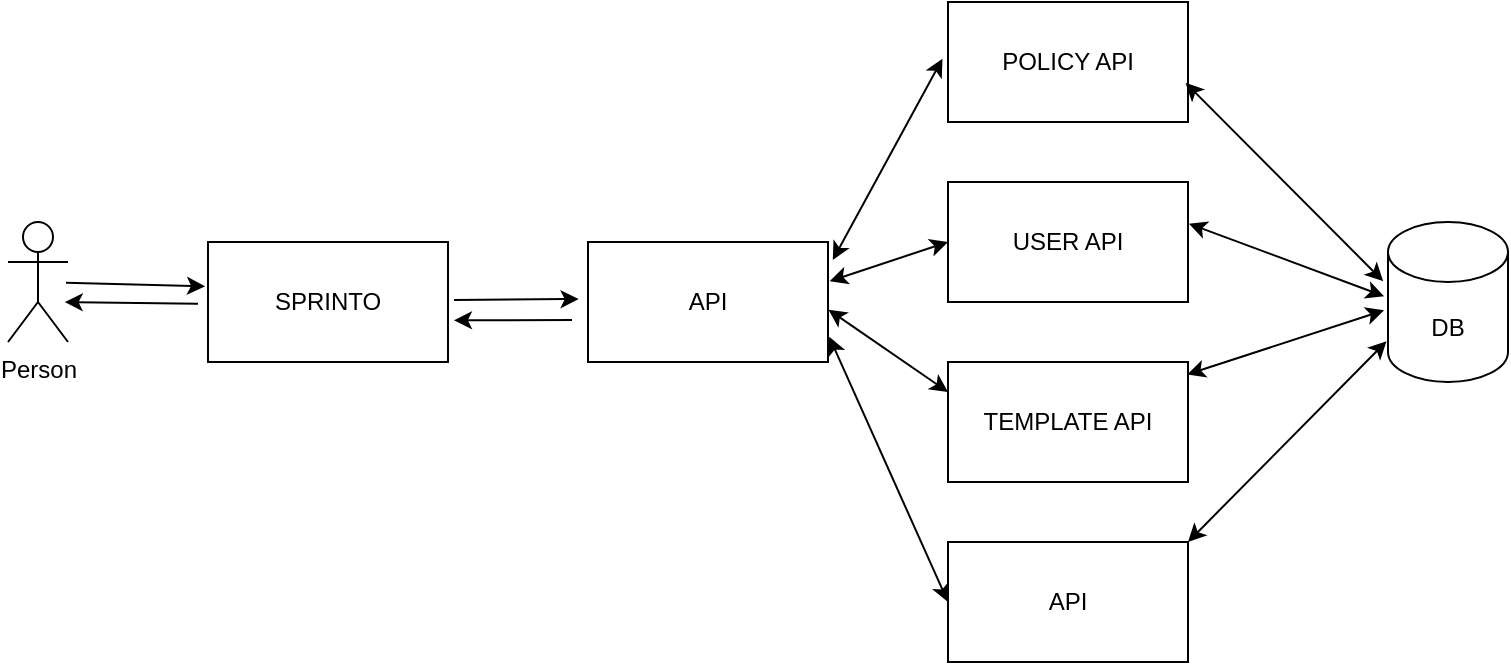 <mxfile version="19.0.0" type="github" pages="2">
  <diagram id="uji4eiZnyf8ZzB4BIE68" name="Page-1">
    <mxGraphModel dx="634" dy="329" grid="1" gridSize="10" guides="1" tooltips="1" connect="1" arrows="1" fold="1" page="1" pageScale="1" pageWidth="850" pageHeight="1100" math="0" shadow="0">
      <root>
        <mxCell id="0" />
        <mxCell id="1" parent="0" />
        <mxCell id="nrLTxZRfDalYQ-48DonA-1" value="Person" style="shape=umlActor;verticalLabelPosition=bottom;verticalAlign=top;html=1;outlineConnect=0;" vertex="1" parent="1">
          <mxGeometry x="60" y="340" width="30" height="60" as="geometry" />
        </mxCell>
        <mxCell id="nrLTxZRfDalYQ-48DonA-3" value="SPRINTO" style="rounded=0;whiteSpace=wrap;html=1;" vertex="1" parent="1">
          <mxGeometry x="160" y="350" width="120" height="60" as="geometry" />
        </mxCell>
        <mxCell id="nrLTxZRfDalYQ-48DonA-4" value="" style="endArrow=classic;html=1;rounded=0;entryX=-0.004;entryY=0.369;entryDx=0;entryDy=0;entryPerimeter=0;" edge="1" parent="1">
          <mxGeometry width="50" height="50" relative="1" as="geometry">
            <mxPoint x="89" y="370.38" as="sourcePoint" />
            <mxPoint x="158.52" y="372.14" as="targetPoint" />
          </mxGeometry>
        </mxCell>
        <mxCell id="nrLTxZRfDalYQ-48DonA-5" value="API" style="rounded=0;whiteSpace=wrap;html=1;" vertex="1" parent="1">
          <mxGeometry x="350" y="350" width="120" height="60" as="geometry" />
        </mxCell>
        <mxCell id="nrLTxZRfDalYQ-48DonA-6" value="POLICY API" style="rounded=0;whiteSpace=wrap;html=1;" vertex="1" parent="1">
          <mxGeometry x="530" y="230" width="120" height="60" as="geometry" />
        </mxCell>
        <mxCell id="nrLTxZRfDalYQ-48DonA-7" value="USER API" style="rounded=0;whiteSpace=wrap;html=1;" vertex="1" parent="1">
          <mxGeometry x="530" y="320" width="120" height="60" as="geometry" />
        </mxCell>
        <mxCell id="nrLTxZRfDalYQ-48DonA-8" value="TEMPLATE API" style="rounded=0;whiteSpace=wrap;html=1;" vertex="1" parent="1">
          <mxGeometry x="530" y="410" width="120" height="60" as="geometry" />
        </mxCell>
        <mxCell id="nrLTxZRfDalYQ-48DonA-9" value="API" style="rounded=0;whiteSpace=wrap;html=1;" vertex="1" parent="1">
          <mxGeometry x="530" y="500" width="120" height="60" as="geometry" />
        </mxCell>
        <mxCell id="nrLTxZRfDalYQ-48DonA-10" value="" style="endArrow=classic;html=1;rounded=0;entryX=-0.014;entryY=0.475;entryDx=0;entryDy=0;entryPerimeter=0;" edge="1" parent="1">
          <mxGeometry width="50" height="50" relative="1" as="geometry">
            <mxPoint x="283" y="379" as="sourcePoint" />
            <mxPoint x="345.32" y="378.5" as="targetPoint" />
          </mxGeometry>
        </mxCell>
        <mxCell id="nrLTxZRfDalYQ-48DonA-16" value="DB" style="shape=cylinder3;whiteSpace=wrap;html=1;boundedLbl=1;backgroundOutline=1;size=15;" vertex="1" parent="1">
          <mxGeometry x="750" y="340" width="60" height="80" as="geometry" />
        </mxCell>
        <mxCell id="rce3oiub8I4S2v_okiSg-2" value="" style="endArrow=classic;html=1;rounded=0;entryX=1.008;entryY=0.653;entryDx=0;entryDy=0;entryPerimeter=0;" edge="1" parent="1">
          <mxGeometry width="50" height="50" relative="1" as="geometry">
            <mxPoint x="342" y="389" as="sourcePoint" />
            <mxPoint x="282.96" y="389.18" as="targetPoint" />
          </mxGeometry>
        </mxCell>
        <mxCell id="rce3oiub8I4S2v_okiSg-3" value="" style="endArrow=classic;html=1;rounded=0;entryX=1.008;entryY=0.653;entryDx=0;entryDy=0;entryPerimeter=0;exitX=-0.02;exitY=0.667;exitDx=0;exitDy=0;exitPerimeter=0;" edge="1" parent="1">
          <mxGeometry width="50" height="50" relative="1" as="geometry">
            <mxPoint x="155.0" y="380.84" as="sourcePoint" />
            <mxPoint x="88.36" y="380.0" as="targetPoint" />
          </mxGeometry>
        </mxCell>
        <mxCell id="rce3oiub8I4S2v_okiSg-9" value="" style="endArrow=classic;startArrow=classic;html=1;rounded=0;entryX=-0.023;entryY=0.472;entryDx=0;entryDy=0;entryPerimeter=0;exitX=1.02;exitY=0.149;exitDx=0;exitDy=0;exitPerimeter=0;" edge="1" parent="1" source="nrLTxZRfDalYQ-48DonA-5" target="nrLTxZRfDalYQ-48DonA-6">
          <mxGeometry width="50" height="50" relative="1" as="geometry">
            <mxPoint x="360" y="320" as="sourcePoint" />
            <mxPoint x="410" y="270" as="targetPoint" />
          </mxGeometry>
        </mxCell>
        <mxCell id="rce3oiub8I4S2v_okiSg-11" value="" style="endArrow=classic;startArrow=classic;html=1;rounded=0;entryX=0;entryY=0.5;entryDx=0;entryDy=0;exitX=1.007;exitY=0.327;exitDx=0;exitDy=0;exitPerimeter=0;" edge="1" parent="1" source="nrLTxZRfDalYQ-48DonA-5" target="nrLTxZRfDalYQ-48DonA-7">
          <mxGeometry width="50" height="50" relative="1" as="geometry">
            <mxPoint x="482.4" y="368.94" as="sourcePoint" />
            <mxPoint x="537.24" y="268.32" as="targetPoint" />
          </mxGeometry>
        </mxCell>
        <mxCell id="rce3oiub8I4S2v_okiSg-12" value="" style="endArrow=classic;startArrow=classic;html=1;rounded=0;entryX=0;entryY=0.25;entryDx=0;entryDy=0;exitX=1.002;exitY=0.564;exitDx=0;exitDy=0;exitPerimeter=0;" edge="1" parent="1" source="nrLTxZRfDalYQ-48DonA-5" target="nrLTxZRfDalYQ-48DonA-8">
          <mxGeometry width="50" height="50" relative="1" as="geometry">
            <mxPoint x="480.84" y="379.62" as="sourcePoint" />
            <mxPoint x="540" y="360" as="targetPoint" />
          </mxGeometry>
        </mxCell>
        <mxCell id="rce3oiub8I4S2v_okiSg-13" value="" style="endArrow=classic;startArrow=classic;html=1;rounded=0;entryX=0;entryY=0.5;entryDx=0;entryDy=0;exitX=1.005;exitY=0.79;exitDx=0;exitDy=0;exitPerimeter=0;" edge="1" parent="1" source="nrLTxZRfDalYQ-48DonA-5" target="nrLTxZRfDalYQ-48DonA-9">
          <mxGeometry width="50" height="50" relative="1" as="geometry">
            <mxPoint x="490.84" y="389.62" as="sourcePoint" />
            <mxPoint x="550" y="370" as="targetPoint" />
          </mxGeometry>
        </mxCell>
        <mxCell id="rce3oiub8I4S2v_okiSg-14" value="" style="endArrow=classic;startArrow=classic;html=1;rounded=0;entryX=-0.04;entryY=0.37;entryDx=0;entryDy=0;exitX=0.99;exitY=0.674;exitDx=0;exitDy=0;exitPerimeter=0;entryPerimeter=0;" edge="1" parent="1" source="nrLTxZRfDalYQ-48DonA-6" target="nrLTxZRfDalYQ-48DonA-16">
          <mxGeometry width="50" height="50" relative="1" as="geometry">
            <mxPoint x="710" y="489.62" as="sourcePoint" />
            <mxPoint x="769.16" y="470" as="targetPoint" />
          </mxGeometry>
        </mxCell>
        <mxCell id="rce3oiub8I4S2v_okiSg-15" value="" style="endArrow=classic;startArrow=classic;html=1;rounded=0;entryX=-0.033;entryY=0.464;entryDx=0;entryDy=0;exitX=1.004;exitY=0.347;exitDx=0;exitDy=0;exitPerimeter=0;entryPerimeter=0;" edge="1" parent="1" source="nrLTxZRfDalYQ-48DonA-7" target="nrLTxZRfDalYQ-48DonA-16">
          <mxGeometry width="50" height="50" relative="1" as="geometry">
            <mxPoint x="720" y="499.62" as="sourcePoint" />
            <mxPoint x="779.16" y="480" as="targetPoint" />
          </mxGeometry>
        </mxCell>
        <mxCell id="rce3oiub8I4S2v_okiSg-16" value="" style="endArrow=classic;startArrow=classic;html=1;rounded=0;entryX=-0.033;entryY=0.552;entryDx=0;entryDy=0;exitX=0.997;exitY=0.104;exitDx=0;exitDy=0;exitPerimeter=0;entryPerimeter=0;" edge="1" parent="1" source="nrLTxZRfDalYQ-48DonA-8" target="nrLTxZRfDalYQ-48DonA-16">
          <mxGeometry width="50" height="50" relative="1" as="geometry">
            <mxPoint x="730" y="509.62" as="sourcePoint" />
            <mxPoint x="789.16" y="490" as="targetPoint" />
          </mxGeometry>
        </mxCell>
        <mxCell id="rce3oiub8I4S2v_okiSg-17" value="" style="endArrow=classic;startArrow=classic;html=1;rounded=0;entryX=-0.012;entryY=0.745;entryDx=0;entryDy=0;exitX=1;exitY=0;exitDx=0;exitDy=0;entryPerimeter=0;" edge="1" parent="1" source="nrLTxZRfDalYQ-48DonA-9" target="nrLTxZRfDalYQ-48DonA-16">
          <mxGeometry width="50" height="50" relative="1" as="geometry">
            <mxPoint x="740" y="519.62" as="sourcePoint" />
            <mxPoint x="799.16" y="500" as="targetPoint" />
          </mxGeometry>
        </mxCell>
      </root>
    </mxGraphModel>
  </diagram>
  <diagram id="nO06zlLsbq7QMOsoY4KM" name="Page-2">
    <mxGraphModel dx="1902" dy="986" grid="1" gridSize="10" guides="1" tooltips="1" connect="1" arrows="1" fold="1" page="1" pageScale="1" pageWidth="850" pageHeight="1100" math="0" shadow="0">
      <root>
        <mxCell id="0" />
        <mxCell id="1" parent="0" />
      </root>
    </mxGraphModel>
  </diagram>
</mxfile>
